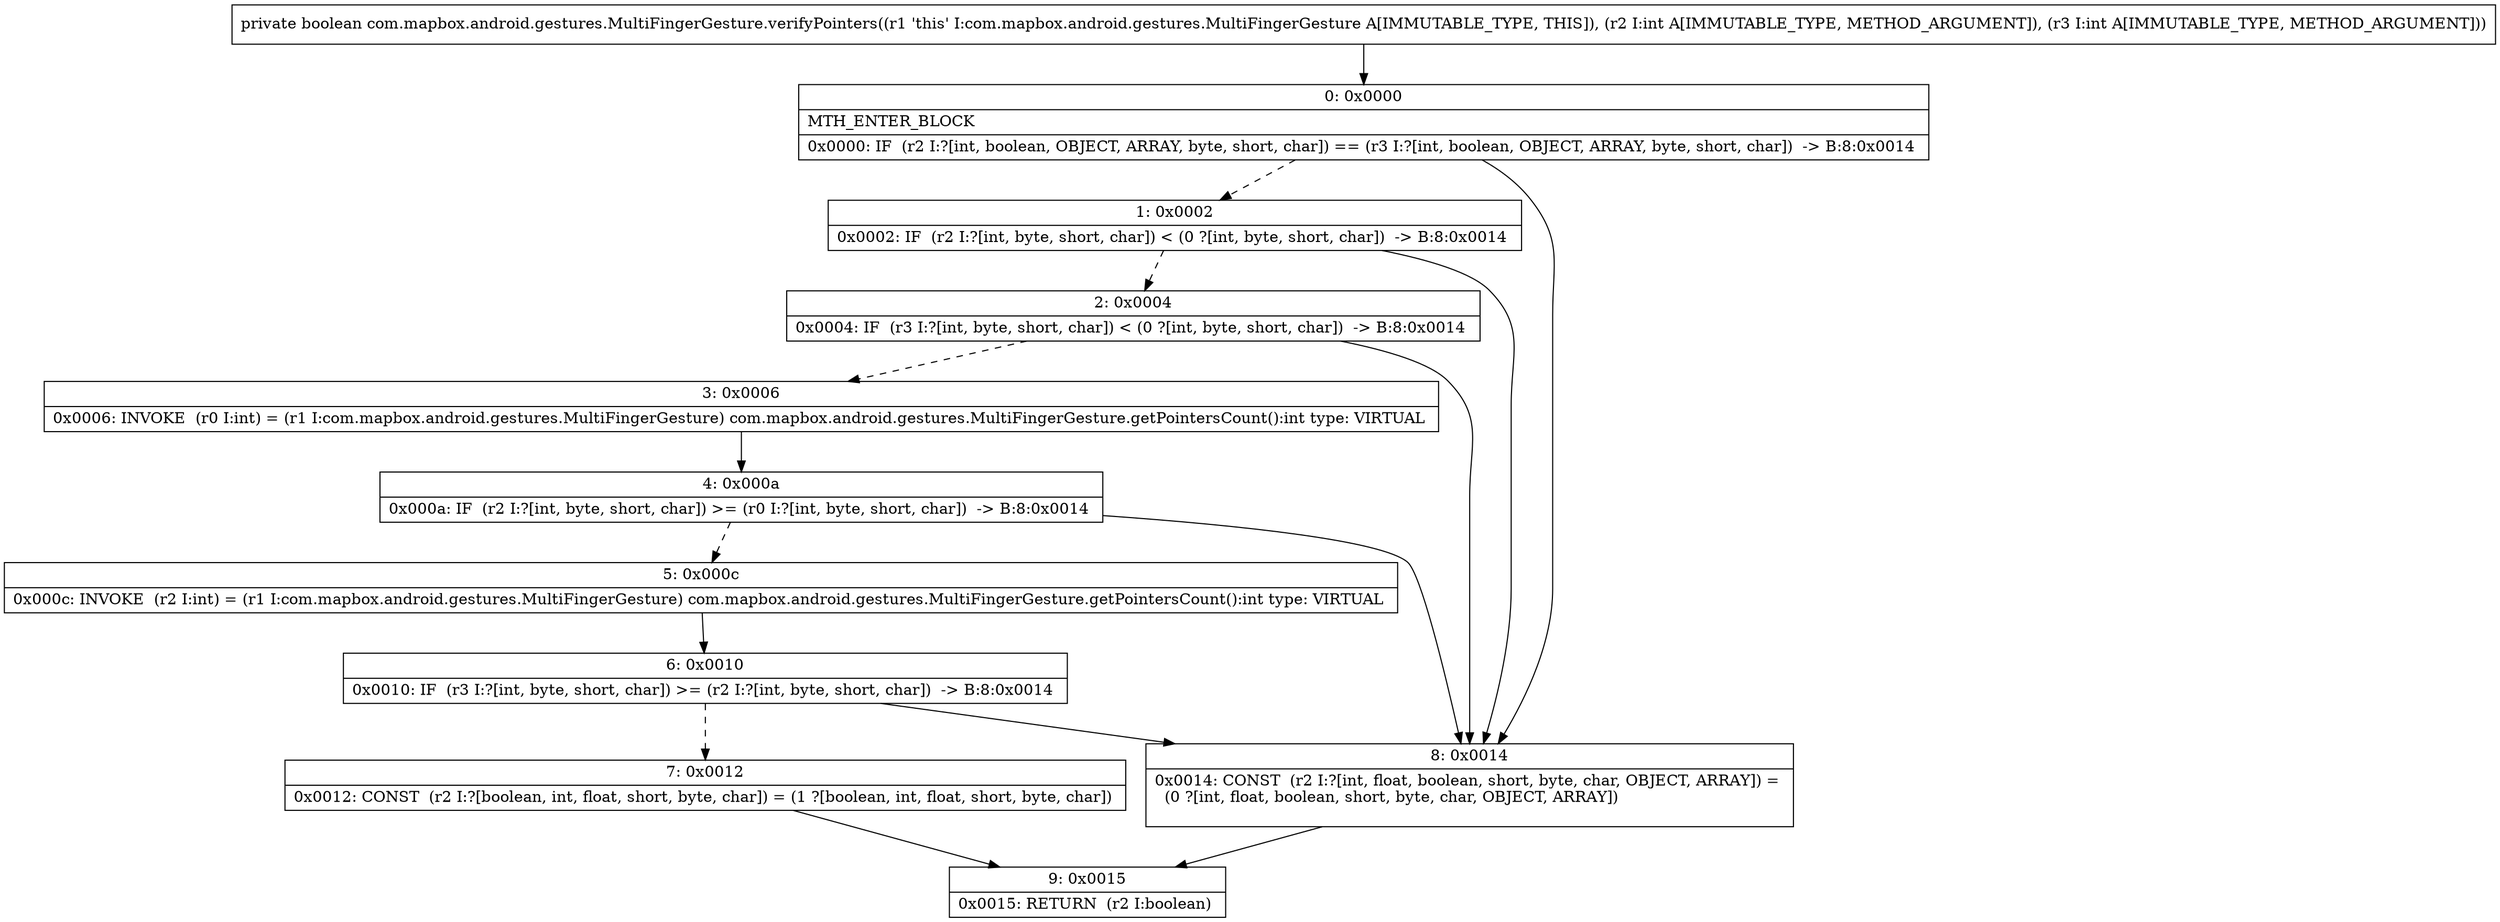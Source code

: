 digraph "CFG forcom.mapbox.android.gestures.MultiFingerGesture.verifyPointers(II)Z" {
Node_0 [shape=record,label="{0\:\ 0x0000|MTH_ENTER_BLOCK\l|0x0000: IF  (r2 I:?[int, boolean, OBJECT, ARRAY, byte, short, char]) == (r3 I:?[int, boolean, OBJECT, ARRAY, byte, short, char])  \-\> B:8:0x0014 \l}"];
Node_1 [shape=record,label="{1\:\ 0x0002|0x0002: IF  (r2 I:?[int, byte, short, char]) \< (0 ?[int, byte, short, char])  \-\> B:8:0x0014 \l}"];
Node_2 [shape=record,label="{2\:\ 0x0004|0x0004: IF  (r3 I:?[int, byte, short, char]) \< (0 ?[int, byte, short, char])  \-\> B:8:0x0014 \l}"];
Node_3 [shape=record,label="{3\:\ 0x0006|0x0006: INVOKE  (r0 I:int) = (r1 I:com.mapbox.android.gestures.MultiFingerGesture) com.mapbox.android.gestures.MultiFingerGesture.getPointersCount():int type: VIRTUAL \l}"];
Node_4 [shape=record,label="{4\:\ 0x000a|0x000a: IF  (r2 I:?[int, byte, short, char]) \>= (r0 I:?[int, byte, short, char])  \-\> B:8:0x0014 \l}"];
Node_5 [shape=record,label="{5\:\ 0x000c|0x000c: INVOKE  (r2 I:int) = (r1 I:com.mapbox.android.gestures.MultiFingerGesture) com.mapbox.android.gestures.MultiFingerGesture.getPointersCount():int type: VIRTUAL \l}"];
Node_6 [shape=record,label="{6\:\ 0x0010|0x0010: IF  (r3 I:?[int, byte, short, char]) \>= (r2 I:?[int, byte, short, char])  \-\> B:8:0x0014 \l}"];
Node_7 [shape=record,label="{7\:\ 0x0012|0x0012: CONST  (r2 I:?[boolean, int, float, short, byte, char]) = (1 ?[boolean, int, float, short, byte, char]) \l}"];
Node_8 [shape=record,label="{8\:\ 0x0014|0x0014: CONST  (r2 I:?[int, float, boolean, short, byte, char, OBJECT, ARRAY]) = \l  (0 ?[int, float, boolean, short, byte, char, OBJECT, ARRAY])\l \l}"];
Node_9 [shape=record,label="{9\:\ 0x0015|0x0015: RETURN  (r2 I:boolean) \l}"];
MethodNode[shape=record,label="{private boolean com.mapbox.android.gestures.MultiFingerGesture.verifyPointers((r1 'this' I:com.mapbox.android.gestures.MultiFingerGesture A[IMMUTABLE_TYPE, THIS]), (r2 I:int A[IMMUTABLE_TYPE, METHOD_ARGUMENT]), (r3 I:int A[IMMUTABLE_TYPE, METHOD_ARGUMENT])) }"];
MethodNode -> Node_0;
Node_0 -> Node_1[style=dashed];
Node_0 -> Node_8;
Node_1 -> Node_2[style=dashed];
Node_1 -> Node_8;
Node_2 -> Node_3[style=dashed];
Node_2 -> Node_8;
Node_3 -> Node_4;
Node_4 -> Node_5[style=dashed];
Node_4 -> Node_8;
Node_5 -> Node_6;
Node_6 -> Node_7[style=dashed];
Node_6 -> Node_8;
Node_7 -> Node_9;
Node_8 -> Node_9;
}

